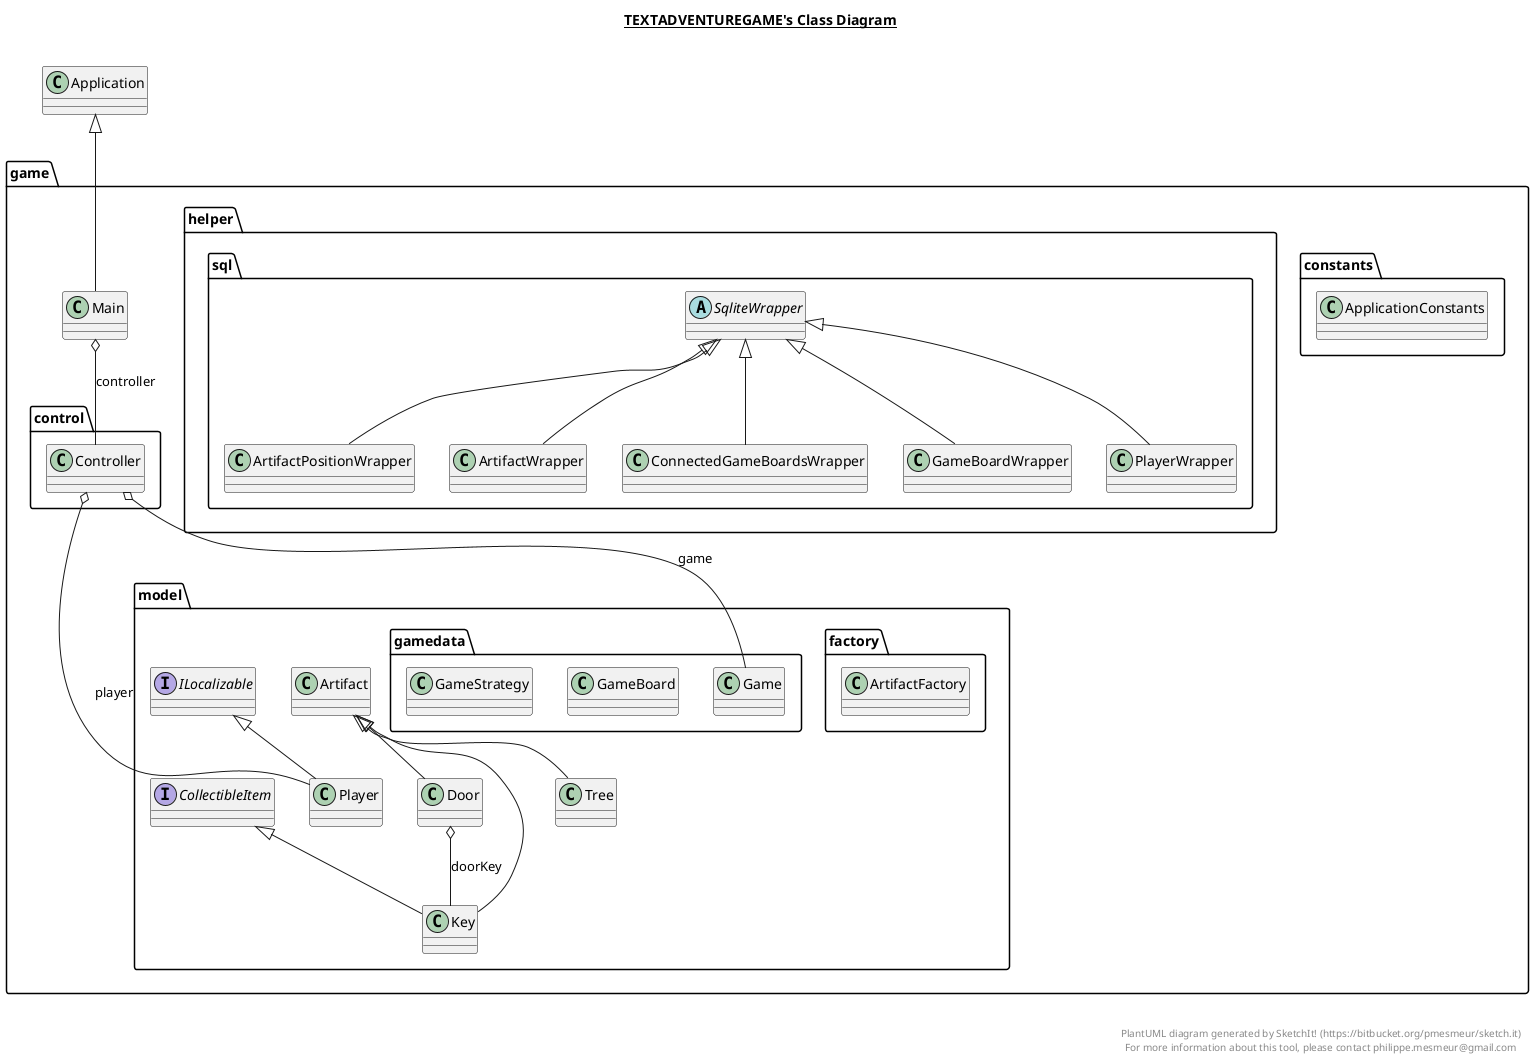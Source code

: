 @startuml

title __TEXTADVENTUREGAME's Class Diagram__\n

  package game {
    package game.constants {
      class ApplicationConstants {
      }
    }
  }
  

  package game {
    package game.model {
      class Artifact {
      }
    }
  }
  

  package game {
    package game.model {
      package game.model.factory {
        class ArtifactFactory {
        }
      }
    }
  }
  

  package game {
    package game.helper.sql {
      class ArtifactPositionWrapper {
      }
    }
  }
  

  package game {
    package game.helper.sql {
      class ArtifactWrapper {
      }
    }
  }
  

  package game {
    package game.model {
      interface CollectibleItem {
      }
    }
  }
  

  package game {
    package game.helper.sql {
      class ConnectedGameBoardsWrapper {
      }
    }
  }
  

  package game {
    package game.control {
      class Controller {
      }
    }
  }
  

  package game {
    package game.model {
      class Door {
      }
    }
  }
  

  package game {
    package game.model {
      package game.model.gamedata {
        class Game {
        }
      }
    }
  }
  

  package game {
    package game.model {
      package game.model.gamedata {
        class GameBoard {
        }
      }
    }
  }
  

  package game {
    package game.helper.sql {
      class GameBoardWrapper {
      }
    }
  }
  

  package game {
    package game.model {
      package game.model.gamedata {
        class GameStrategy {
        }
      }
    }
  }
  

  package game {
    package game.model {
      interface ILocalizable {
      }
    }
  }
  

  package game {
    package game.model {
      class Key {
      }
    }
  }
  

  package game {
    class Main {
    }
  }
  

  package game {
    package game.model {
      class Player {
      }
    }
  }
  

  package game {
    package game.helper.sql {
      class PlayerWrapper {
      }
    }
  }
  

  package game {
    package game.helper.sql {
      abstract class SqliteWrapper {
      }
    }
  }
  

  package game {
    package game.model {
      class Tree {
      }
    }
  }
  

  ArtifactPositionWrapper -up-|> SqliteWrapper
  ArtifactWrapper -up-|> SqliteWrapper
  ConnectedGameBoardsWrapper -up-|> SqliteWrapper
  Controller o-- Game : game
  Controller o-- Player : player
  Door -up-|> Artifact
  Door o-- Key : doorKey
  GameBoardWrapper -up-|> SqliteWrapper
  Key -up-|> CollectibleItem
  Key -up-|> Artifact
  Main -up-|> Application
  Main o-- Controller : controller
  Player -up-|> ILocalizable
  PlayerWrapper -up-|> SqliteWrapper
  Tree -up-|> Artifact


right footer


PlantUML diagram generated by SketchIt! (https://bitbucket.org/pmesmeur/sketch.it)
For more information about this tool, please contact philippe.mesmeur@gmail.com
endfooter

@enduml
